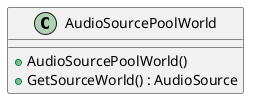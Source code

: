 @startuml
class AudioSourcePoolWorld {
    + AudioSourcePoolWorld()
    + GetSourceWorld() : AudioSource
}
@enduml

